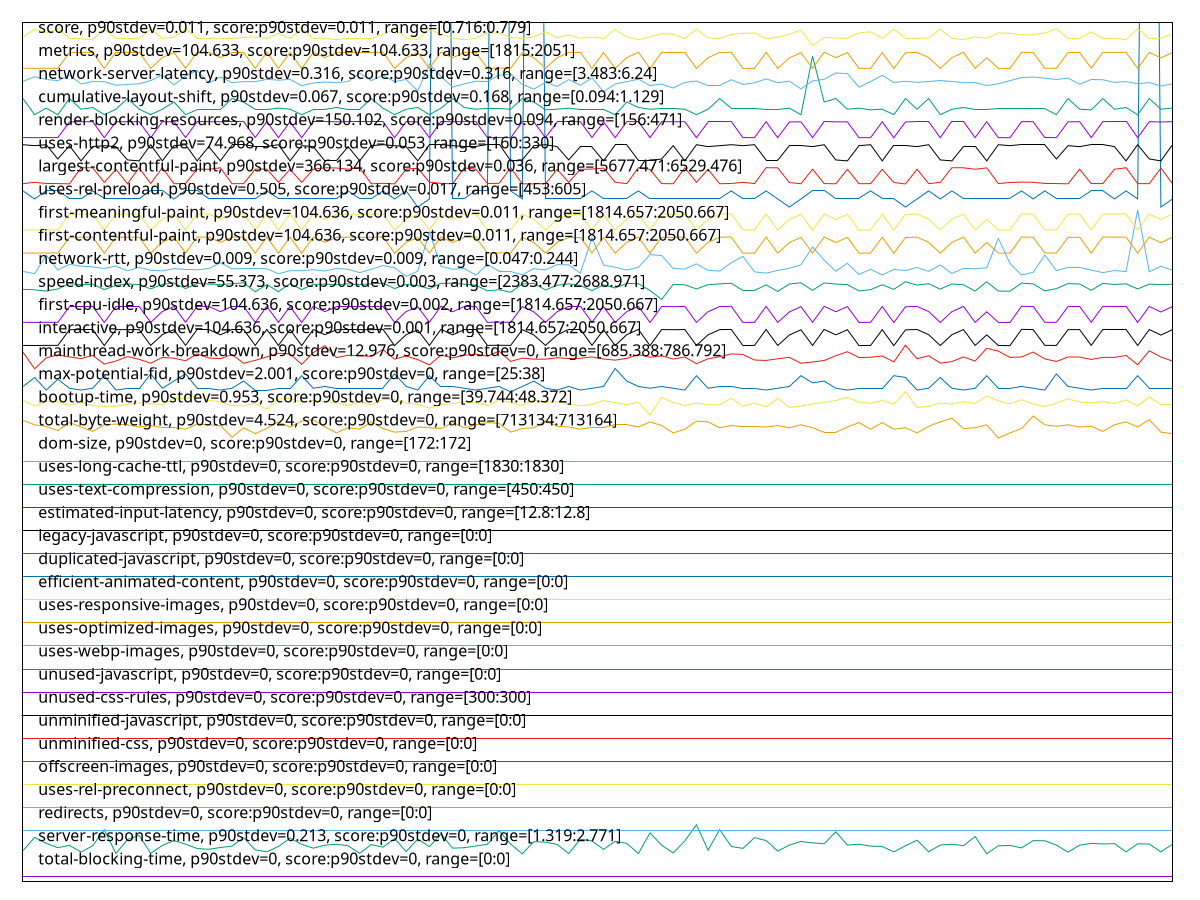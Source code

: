 reset
set terminal svg size 640, 4440 enhanced background rgb 'white'
set output "reprap/correlation/pages+cached+noexternal+noimg/correlation.svg"

$totalBlockingTimeP90Stdev0ScoreP90Stdev0Range00 <<EOF
0 0.2
1 0.2
2 0.2
3 0.2
4 0.2
5 0.2
6 0.2
7 0.2
8 0.2
9 0.2
10 0.2
11 0.2
12 0.2
13 0.2
14 0.2
15 0.2
16 0.2
17 0.2
18 0.2
19 0.2
20 0.2
21 0.2
22 0.2
23 0.2
24 0.2
25 0.2
26 0.2
27 0.2
28 0.2
29 0.2
30 0.2
31 0.2
32 0.2
33 0.2
34 0.2
35 0.2
36 0.2
37 0.2
38 0.2
39 0.2
40 0.2
41 0.2
42 0.2
43 0.2
44 0.2
45 0.2
46 0.2
47 0.2
48 0.2
49 0.2
50 0.2
51 0.2
52 0.2
53 0.2
54 0.2
55 0.2
56 0.2
57 0.2
58 0.2
59 0.2
60 0.2
61 0.2
62 0.2
63 0.2
64 0.2
65 0.2
66 0.2
67 0.2
68 0.2
69 0.2
70 0.2
71 0.2
72 0.2
73 0.2
74 0.2
75 0.2
76 0.2
77 0.2
78 0.2
79 0.2
80 0.2
81 0.2
82 0.2
83 0.2
84 0.2
85 0.2
86 0.2
87 0.2
88 0.2
89 0.2
90 0.2
91 0.2
92 0.2
93 0.2
94 0.2
95 0.2
96 0.2
97 0.2
98 0.2
99 0.2
EOF

$serverResponseTimeP90Stdev0213ScoreP90Stdev0Range13192771 <<EOF
0 1.338442521631644
1 1.9112484548825712
2 1.6551297898640298
3 1.4647713226205192
4 1.5634116192830656
5 1.2752781211372066
6 1.5495673671199013
7 2.2426452410383195
8 1.211248454882571
9 1.820395550061805
10 1.996909765142151
11 1.2181705809641532
12 1.5616810877626701
13 1.770210135970334
14 1.6179233621755253
15 1.4284301606922127
16 1.396415327564895
17 1.4725587144622994
18 1.531396786155748
19 1.9
20 1.3704573547589618
21 1.284796044499382
22 1.5166872682323858
23 1.8740420271940672
24 1.6101359703337454
25 1.4422744128553773
26 1.5720642768850435
27 1.611866501854141
28 1.5495673671199013
29 1.2173053152039555
30 1.5988875154511746
31 1.4872682323856614
32 1.8610630407911004
33 1.2943139678615574
34 1.8394313967861557
35 1.5114956736711989
36 2.059208899876391
37 1.4440049443757725
38 1.4630407911001237
39 1.5383189122373302
40 1.6110012360939432
41 2.19938195302843
42 1.619653893695921
43 1.2
44 1.7260815822002473
45 1.704449938195303
46 1.606674907292954
47 1.2095179233621753
48 1.8307787391841783
49 1.7555006180469719
50 1.3894932014833126
51 1.742521631644005
52 1.650803461063041
53 1.2103831891223733
54 2.1076637824474664
55 1.5703337453646478
56 1.234610630407911
57 1.7555006180469719
58 2.45636588380717
59 1.358343634116193
60 2.248702101359704
61 1.5140914709517925
62 1.4344870210135972
63 1.897404202719407
64 1.7736711990111247
65 1.3159456118665018
66 1.5746600741656367
67 1.7338689740420272
68 1.6741656365883808
69 1.6317676143386897
70 2.1535228677379483
71 1.5755253399258344
72 1.6144622991347342
73 1.5322620519159458
74 1.5166872682323858
75 1.280469715698393
76 1.5478368355995058
77 1.7901112484548831
78 1.2873918417799752
79 1.5798516687268234
80 1.6127317676143387
81 1.5530284301606925
82 1.9467243510506802
83 1.2
84 1.5452410383189124
85 1.5625463535228679
86 1.4543881334981459
87 1.7693448702101364
88 1.7641532756489493
89 1.5746600741656367
90 1.2718170580964154
91 1.573794808405439
92 1.6508034610630409
93 1.6231149567367122
94 1.6395550061804698
95 1.2822002472187886
96 1.6317676143386897
97 1.623114956736712
98 1.283930778739184
99 1.6144622991347342
EOF

$redirectsP90Stdev0ScoreP90Stdev0Range00 <<EOF
0 2.2
1 2.2
2 2.2
3 2.2
4 2.2
5 2.2
6 2.2
7 2.2
8 2.2
9 2.2
10 2.2
11 2.2
12 2.2
13 2.2
14 2.2
15 2.2
16 2.2
17 2.2
18 2.2
19 2.2
20 2.2
21 2.2
22 2.2
23 2.2
24 2.2
25 2.2
26 2.2
27 2.2
28 2.2
29 2.2
30 2.2
31 2.2
32 2.2
33 2.2
34 2.2
35 2.2
36 2.2
37 2.2
38 2.2
39 2.2
40 2.2
41 2.2
42 2.2
43 2.2
44 2.2
45 2.2
46 2.2
47 2.2
48 2.2
49 2.2
50 2.2
51 2.2
52 2.2
53 2.2
54 2.2
55 2.2
56 2.2
57 2.2
58 2.2
59 2.2
60 2.2
61 2.2
62 2.2
63 2.2
64 2.2
65 2.2
66 2.2
67 2.2
68 2.2
69 2.2
70 2.2
71 2.2
72 2.2
73 2.2
74 2.2
75 2.2
76 2.2
77 2.2
78 2.2
79 2.2
80 2.2
81 2.2
82 2.2
83 2.2
84 2.2
85 2.2
86 2.2
87 2.2
88 2.2
89 2.2
90 2.2
91 2.2
92 2.2
93 2.2
94 2.2
95 2.2
96 2.2
97 2.2
98 2.2
99 2.2
EOF

$usesRelPreconnectP90Stdev0ScoreP90Stdev0Range00 <<EOF
0 3.2
1 3.2
2 3.2
3 3.2
4 3.2
5 3.2
6 3.2
7 3.2
8 3.2
9 3.2
10 3.2
11 3.2
12 3.2
13 3.2
14 3.2
15 3.2
16 3.2
17 3.2
18 3.2
19 3.2
20 3.2
21 3.2
22 3.2
23 3.2
24 3.2
25 3.2
26 3.2
27 3.2
28 3.2
29 3.2
30 3.2
31 3.2
32 3.2
33 3.2
34 3.2
35 3.2
36 3.2
37 3.2
38 3.2
39 3.2
40 3.2
41 3.2
42 3.2
43 3.2
44 3.2
45 3.2
46 3.2
47 3.2
48 3.2
49 3.2
50 3.2
51 3.2
52 3.2
53 3.2
54 3.2
55 3.2
56 3.2
57 3.2
58 3.2
59 3.2
60 3.2
61 3.2
62 3.2
63 3.2
64 3.2
65 3.2
66 3.2
67 3.2
68 3.2
69 3.2
70 3.2
71 3.2
72 3.2
73 3.2
74 3.2
75 3.2
76 3.2
77 3.2
78 3.2
79 3.2
80 3.2
81 3.2
82 3.2
83 3.2
84 3.2
85 3.2
86 3.2
87 3.2
88 3.2
89 3.2
90 3.2
91 3.2
92 3.2
93 3.2
94 3.2
95 3.2
96 3.2
97 3.2
98 3.2
99 3.2
EOF

$offscreenImagesP90Stdev0ScoreP90Stdev0Range00 <<EOF
0 4.2
1 4.2
2 4.2
3 4.2
4 4.2
5 4.2
6 4.2
7 4.2
8 4.2
9 4.2
10 4.2
11 4.2
12 4.2
13 4.2
14 4.2
15 4.2
16 4.2
17 4.2
18 4.2
19 4.2
20 4.2
21 4.2
22 4.2
23 4.2
24 4.2
25 4.2
26 4.2
27 4.2
28 4.2
29 4.2
30 4.2
31 4.2
32 4.2
33 4.2
34 4.2
35 4.2
36 4.2
37 4.2
38 4.2
39 4.2
40 4.2
41 4.2
42 4.2
43 4.2
44 4.2
45 4.2
46 4.2
47 4.2
48 4.2
49 4.2
50 4.2
51 4.2
52 4.2
53 4.2
54 4.2
55 4.2
56 4.2
57 4.2
58 4.2
59 4.2
60 4.2
61 4.2
62 4.2
63 4.2
64 4.2
65 4.2
66 4.2
67 4.2
68 4.2
69 4.2
70 4.2
71 4.2
72 4.2
73 4.2
74 4.2
75 4.2
76 4.2
77 4.2
78 4.2
79 4.2
80 4.2
81 4.2
82 4.2
83 4.2
84 4.2
85 4.2
86 4.2
87 4.2
88 4.2
89 4.2
90 4.2
91 4.2
92 4.2
93 4.2
94 4.2
95 4.2
96 4.2
97 4.2
98 4.2
99 4.2
EOF

$unminifiedCssP90Stdev0ScoreP90Stdev0Range00 <<EOF
0 5.2
1 5.2
2 5.2
3 5.2
4 5.2
5 5.2
6 5.2
7 5.2
8 5.2
9 5.2
10 5.2
11 5.2
12 5.2
13 5.2
14 5.2
15 5.2
16 5.2
17 5.2
18 5.2
19 5.2
20 5.2
21 5.2
22 5.2
23 5.2
24 5.2
25 5.2
26 5.2
27 5.2
28 5.2
29 5.2
30 5.2
31 5.2
32 5.2
33 5.2
34 5.2
35 5.2
36 5.2
37 5.2
38 5.2
39 5.2
40 5.2
41 5.2
42 5.2
43 5.2
44 5.2
45 5.2
46 5.2
47 5.2
48 5.2
49 5.2
50 5.2
51 5.2
52 5.2
53 5.2
54 5.2
55 5.2
56 5.2
57 5.2
58 5.2
59 5.2
60 5.2
61 5.2
62 5.2
63 5.2
64 5.2
65 5.2
66 5.2
67 5.2
68 5.2
69 5.2
70 5.2
71 5.2
72 5.2
73 5.2
74 5.2
75 5.2
76 5.2
77 5.2
78 5.2
79 5.2
80 5.2
81 5.2
82 5.2
83 5.2
84 5.2
85 5.2
86 5.2
87 5.2
88 5.2
89 5.2
90 5.2
91 5.2
92 5.2
93 5.2
94 5.2
95 5.2
96 5.2
97 5.2
98 5.2
99 5.2
EOF

$unminifiedJavascriptP90Stdev0ScoreP90Stdev0Range00 <<EOF
0 6.2
1 6.2
2 6.2
3 6.2
4 6.2
5 6.2
6 6.2
7 6.2
8 6.2
9 6.2
10 6.2
11 6.2
12 6.2
13 6.2
14 6.2
15 6.2
16 6.2
17 6.2
18 6.2
19 6.2
20 6.2
21 6.2
22 6.2
23 6.2
24 6.2
25 6.2
26 6.2
27 6.2
28 6.2
29 6.2
30 6.2
31 6.2
32 6.2
33 6.2
34 6.2
35 6.2
36 6.2
37 6.2
38 6.2
39 6.2
40 6.2
41 6.2
42 6.2
43 6.2
44 6.2
45 6.2
46 6.2
47 6.2
48 6.2
49 6.2
50 6.2
51 6.2
52 6.2
53 6.2
54 6.2
55 6.2
56 6.2
57 6.2
58 6.2
59 6.2
60 6.2
61 6.2
62 6.2
63 6.2
64 6.2
65 6.2
66 6.2
67 6.2
68 6.2
69 6.2
70 6.2
71 6.2
72 6.2
73 6.2
74 6.2
75 6.2
76 6.2
77 6.2
78 6.2
79 6.2
80 6.2
81 6.2
82 6.2
83 6.2
84 6.2
85 6.2
86 6.2
87 6.2
88 6.2
89 6.2
90 6.2
91 6.2
92 6.2
93 6.2
94 6.2
95 6.2
96 6.2
97 6.2
98 6.2
99 6.2
EOF

$unusedCssRulesP90Stdev0ScoreP90Stdev0Range300300 <<EOF
0 7.2
1 7.2
2 7.2
3 7.2
4 7.2
5 7.2
6 7.2
7 7.2
8 7.2
9 7.2
10 7.2
11 7.2
12 7.2
13 7.2
14 7.2
15 7.2
16 7.2
17 7.2
18 7.2
19 7.2
20 7.2
21 7.2
22 7.2
23 7.2
24 7.2
25 7.2
26 7.2
27 7.2
28 7.2
29 7.2
30 7.2
31 7.2
32 7.2
33 7.2
34 7.2
35 7.2
36 7.2
37 7.2
38 7.2
39 7.2
40 7.2
41 7.2
42 7.2
43 7.2
44 7.2
45 7.2
46 7.2
47 7.2
48 7.2
49 7.2
50 7.2
51 7.2
52 7.2
53 7.2
54 7.2
55 7.2
56 7.2
57 7.2
58 7.2
59 7.2
60 7.2
61 7.2
62 7.2
63 7.2
64 7.2
65 7.2
66 7.2
67 7.2
68 7.2
69 7.2
70 7.2
71 7.2
72 7.2
73 7.2
74 7.2
75 7.2
76 7.2
77 7.2
78 7.2
79 7.2
80 7.2
81 7.2
82 7.2
83 7.2
84 7.2
85 7.2
86 7.2
87 7.2
88 7.2
89 7.2
90 7.2
91 7.2
92 7.2
93 7.2
94 7.2
95 7.2
96 7.2
97 7.2
98 7.2
99 7.2
EOF

$unusedJavascriptP90Stdev0ScoreP90Stdev0Range00 <<EOF
0 8.2
1 8.2
2 8.2
3 8.2
4 8.2
5 8.2
6 8.2
7 8.2
8 8.2
9 8.2
10 8.2
11 8.2
12 8.2
13 8.2
14 8.2
15 8.2
16 8.2
17 8.2
18 8.2
19 8.2
20 8.2
21 8.2
22 8.2
23 8.2
24 8.2
25 8.2
26 8.2
27 8.2
28 8.2
29 8.2
30 8.2
31 8.2
32 8.2
33 8.2
34 8.2
35 8.2
36 8.2
37 8.2
38 8.2
39 8.2
40 8.2
41 8.2
42 8.2
43 8.2
44 8.2
45 8.2
46 8.2
47 8.2
48 8.2
49 8.2
50 8.2
51 8.2
52 8.2
53 8.2
54 8.2
55 8.2
56 8.2
57 8.2
58 8.2
59 8.2
60 8.2
61 8.2
62 8.2
63 8.2
64 8.2
65 8.2
66 8.2
67 8.2
68 8.2
69 8.2
70 8.2
71 8.2
72 8.2
73 8.2
74 8.2
75 8.2
76 8.2
77 8.2
78 8.2
79 8.2
80 8.2
81 8.2
82 8.2
83 8.2
84 8.2
85 8.2
86 8.2
87 8.2
88 8.2
89 8.2
90 8.2
91 8.2
92 8.2
93 8.2
94 8.2
95 8.2
96 8.2
97 8.2
98 8.2
99 8.2
EOF

$usesWebpImagesP90Stdev0ScoreP90Stdev0Range00 <<EOF
0 9.2
1 9.2
2 9.2
3 9.2
4 9.2
5 9.2
6 9.2
7 9.2
8 9.2
9 9.2
10 9.2
11 9.2
12 9.2
13 9.2
14 9.2
15 9.2
16 9.2
17 9.2
18 9.2
19 9.2
20 9.2
21 9.2
22 9.2
23 9.2
24 9.2
25 9.2
26 9.2
27 9.2
28 9.2
29 9.2
30 9.2
31 9.2
32 9.2
33 9.2
34 9.2
35 9.2
36 9.2
37 9.2
38 9.2
39 9.2
40 9.2
41 9.2
42 9.2
43 9.2
44 9.2
45 9.2
46 9.2
47 9.2
48 9.2
49 9.2
50 9.2
51 9.2
52 9.2
53 9.2
54 9.2
55 9.2
56 9.2
57 9.2
58 9.2
59 9.2
60 9.2
61 9.2
62 9.2
63 9.2
64 9.2
65 9.2
66 9.2
67 9.2
68 9.2
69 9.2
70 9.2
71 9.2
72 9.2
73 9.2
74 9.2
75 9.2
76 9.2
77 9.2
78 9.2
79 9.2
80 9.2
81 9.2
82 9.2
83 9.2
84 9.2
85 9.2
86 9.2
87 9.2
88 9.2
89 9.2
90 9.2
91 9.2
92 9.2
93 9.2
94 9.2
95 9.2
96 9.2
97 9.2
98 9.2
99 9.2
EOF

$usesOptimizedImagesP90Stdev0ScoreP90Stdev0Range00 <<EOF
0 10.2
1 10.2
2 10.2
3 10.2
4 10.2
5 10.2
6 10.2
7 10.2
8 10.2
9 10.2
10 10.2
11 10.2
12 10.2
13 10.2
14 10.2
15 10.2
16 10.2
17 10.2
18 10.2
19 10.2
20 10.2
21 10.2
22 10.2
23 10.2
24 10.2
25 10.2
26 10.2
27 10.2
28 10.2
29 10.2
30 10.2
31 10.2
32 10.2
33 10.2
34 10.2
35 10.2
36 10.2
37 10.2
38 10.2
39 10.2
40 10.2
41 10.2
42 10.2
43 10.2
44 10.2
45 10.2
46 10.2
47 10.2
48 10.2
49 10.2
50 10.2
51 10.2
52 10.2
53 10.2
54 10.2
55 10.2
56 10.2
57 10.2
58 10.2
59 10.2
60 10.2
61 10.2
62 10.2
63 10.2
64 10.2
65 10.2
66 10.2
67 10.2
68 10.2
69 10.2
70 10.2
71 10.2
72 10.2
73 10.2
74 10.2
75 10.2
76 10.2
77 10.2
78 10.2
79 10.2
80 10.2
81 10.2
82 10.2
83 10.2
84 10.2
85 10.2
86 10.2
87 10.2
88 10.2
89 10.2
90 10.2
91 10.2
92 10.2
93 10.2
94 10.2
95 10.2
96 10.2
97 10.2
98 10.2
99 10.2
EOF

$usesResponsiveImagesP90Stdev0ScoreP90Stdev0Range00 <<EOF
0 11.2
1 11.2
2 11.2
3 11.2
4 11.2
5 11.2
6 11.2
7 11.2
8 11.2
9 11.2
10 11.2
11 11.2
12 11.2
13 11.2
14 11.2
15 11.2
16 11.2
17 11.2
18 11.2
19 11.2
20 11.2
21 11.2
22 11.2
23 11.2
24 11.2
25 11.2
26 11.2
27 11.2
28 11.2
29 11.2
30 11.2
31 11.2
32 11.2
33 11.2
34 11.2
35 11.2
36 11.2
37 11.2
38 11.2
39 11.2
40 11.2
41 11.2
42 11.2
43 11.2
44 11.2
45 11.2
46 11.2
47 11.2
48 11.2
49 11.2
50 11.2
51 11.2
52 11.2
53 11.2
54 11.2
55 11.2
56 11.2
57 11.2
58 11.2
59 11.2
60 11.2
61 11.2
62 11.2
63 11.2
64 11.2
65 11.2
66 11.2
67 11.2
68 11.2
69 11.2
70 11.2
71 11.2
72 11.2
73 11.2
74 11.2
75 11.2
76 11.2
77 11.2
78 11.2
79 11.2
80 11.2
81 11.2
82 11.2
83 11.2
84 11.2
85 11.2
86 11.2
87 11.2
88 11.2
89 11.2
90 11.2
91 11.2
92 11.2
93 11.2
94 11.2
95 11.2
96 11.2
97 11.2
98 11.2
99 11.2
EOF

$efficientAnimatedContentP90Stdev0ScoreP90Stdev0Range00 <<EOF
0 12.2
1 12.2
2 12.2
3 12.2
4 12.2
5 12.2
6 12.2
7 12.2
8 12.2
9 12.2
10 12.2
11 12.2
12 12.2
13 12.2
14 12.2
15 12.2
16 12.2
17 12.2
18 12.2
19 12.2
20 12.2
21 12.2
22 12.2
23 12.2
24 12.2
25 12.2
26 12.2
27 12.2
28 12.2
29 12.2
30 12.2
31 12.2
32 12.2
33 12.2
34 12.2
35 12.2
36 12.2
37 12.2
38 12.2
39 12.2
40 12.2
41 12.2
42 12.2
43 12.2
44 12.2
45 12.2
46 12.2
47 12.2
48 12.2
49 12.2
50 12.2
51 12.2
52 12.2
53 12.2
54 12.2
55 12.2
56 12.2
57 12.2
58 12.2
59 12.2
60 12.2
61 12.2
62 12.2
63 12.2
64 12.2
65 12.2
66 12.2
67 12.2
68 12.2
69 12.2
70 12.2
71 12.2
72 12.2
73 12.2
74 12.2
75 12.2
76 12.2
77 12.2
78 12.2
79 12.2
80 12.2
81 12.2
82 12.2
83 12.2
84 12.2
85 12.2
86 12.2
87 12.2
88 12.2
89 12.2
90 12.2
91 12.2
92 12.2
93 12.2
94 12.2
95 12.2
96 12.2
97 12.2
98 12.2
99 12.2
EOF

$duplicatedJavascriptP90Stdev0ScoreP90Stdev0Range00 <<EOF
0 13.2
1 13.2
2 13.2
3 13.2
4 13.2
5 13.2
6 13.2
7 13.2
8 13.2
9 13.2
10 13.2
11 13.2
12 13.2
13 13.2
14 13.2
15 13.2
16 13.2
17 13.2
18 13.2
19 13.2
20 13.2
21 13.2
22 13.2
23 13.2
24 13.2
25 13.2
26 13.2
27 13.2
28 13.2
29 13.2
30 13.2
31 13.2
32 13.2
33 13.2
34 13.2
35 13.2
36 13.2
37 13.2
38 13.2
39 13.2
40 13.2
41 13.2
42 13.2
43 13.2
44 13.2
45 13.2
46 13.2
47 13.2
48 13.2
49 13.2
50 13.2
51 13.2
52 13.2
53 13.2
54 13.2
55 13.2
56 13.2
57 13.2
58 13.2
59 13.2
60 13.2
61 13.2
62 13.2
63 13.2
64 13.2
65 13.2
66 13.2
67 13.2
68 13.2
69 13.2
70 13.2
71 13.2
72 13.2
73 13.2
74 13.2
75 13.2
76 13.2
77 13.2
78 13.2
79 13.2
80 13.2
81 13.2
82 13.2
83 13.2
84 13.2
85 13.2
86 13.2
87 13.2
88 13.2
89 13.2
90 13.2
91 13.2
92 13.2
93 13.2
94 13.2
95 13.2
96 13.2
97 13.2
98 13.2
99 13.2
EOF

$legacyJavascriptP90Stdev0ScoreP90Stdev0Range00 <<EOF
0 14.2
1 14.2
2 14.2
3 14.2
4 14.2
5 14.2
6 14.2
7 14.2
8 14.2
9 14.2
10 14.2
11 14.2
12 14.2
13 14.2
14 14.2
15 14.2
16 14.2
17 14.2
18 14.2
19 14.2
20 14.2
21 14.2
22 14.2
23 14.2
24 14.2
25 14.2
26 14.2
27 14.2
28 14.2
29 14.2
30 14.2
31 14.2
32 14.2
33 14.2
34 14.2
35 14.2
36 14.2
37 14.2
38 14.2
39 14.2
40 14.2
41 14.2
42 14.2
43 14.2
44 14.2
45 14.2
46 14.2
47 14.2
48 14.2
49 14.2
50 14.2
51 14.2
52 14.2
53 14.2
54 14.2
55 14.2
56 14.2
57 14.2
58 14.2
59 14.2
60 14.2
61 14.2
62 14.2
63 14.2
64 14.2
65 14.2
66 14.2
67 14.2
68 14.2
69 14.2
70 14.2
71 14.2
72 14.2
73 14.2
74 14.2
75 14.2
76 14.2
77 14.2
78 14.2
79 14.2
80 14.2
81 14.2
82 14.2
83 14.2
84 14.2
85 14.2
86 14.2
87 14.2
88 14.2
89 14.2
90 14.2
91 14.2
92 14.2
93 14.2
94 14.2
95 14.2
96 14.2
97 14.2
98 14.2
99 14.2
EOF

$estimatedInputLatencyP90Stdev0ScoreP90Stdev0Range128128 <<EOF
0 15.2
1 15.2
2 15.2
3 15.2
4 15.2
5 15.2
6 15.2
7 15.2
8 15.2
9 15.2
10 15.2
11 15.2
12 15.2
13 15.2
14 15.2
15 15.2
16 15.2
17 15.2
18 15.2
19 15.2
20 15.2
21 15.2
22 15.2
23 15.2
24 15.2
25 15.2
26 15.2
27 15.2
28 15.2
29 15.2
30 15.2
31 15.2
32 15.2
33 15.2
34 15.2
35 15.2
36 15.2
37 15.2
38 15.2
39 15.2
40 15.2
41 15.2
42 15.2
43 15.2
44 15.2
45 15.2
46 15.2
47 15.2
48 15.2
49 15.2
50 15.2
51 15.2
52 15.2
53 15.2
54 15.2
55 15.2
56 15.2
57 15.2
58 15.2
59 15.2
60 15.2
61 15.2
62 15.2
63 15.2
64 15.2
65 15.2
66 15.2
67 15.2
68 15.2
69 15.2
70 15.2
71 15.2
72 15.2
73 15.2
74 15.2
75 15.2
76 15.2
77 15.2
78 15.2
79 15.2
80 15.2
81 15.2
82 15.2
83 15.2
84 15.2
85 15.2
86 15.2
87 15.2
88 15.2
89 15.2
90 15.2
91 15.2
92 15.2
93 15.2
94 15.2
95 15.2
96 15.2
97 15.2
98 15.2
99 15.2
EOF

$usesTextCompressionP90Stdev0ScoreP90Stdev0Range450450 <<EOF
0 16.2
1 16.2
2 16.2
3 16.2
4 16.2
5 16.2
6 16.2
7 16.2
8 16.2
9 16.2
10 16.2
11 16.2
12 16.2
13 16.2
14 16.2
15 16.2
16 16.2
17 16.2
18 16.2
19 16.2
20 16.2
21 16.2
22 16.2
23 16.2
24 16.2
25 16.2
26 16.2
27 16.2
28 16.2
29 16.2
30 16.2
31 16.2
32 16.2
33 16.2
34 16.2
35 16.2
36 16.2
37 16.2
38 16.2
39 16.2
40 16.2
41 16.2
42 16.2
43 16.2
44 16.2
45 16.2
46 16.2
47 16.2
48 16.2
49 16.2
50 16.2
51 16.2
52 16.2
53 16.2
54 16.2
55 16.2
56 16.2
57 16.2
58 16.2
59 16.2
60 16.2
61 16.2
62 16.2
63 16.2
64 16.2
65 16.2
66 16.2
67 16.2
68 16.2
69 16.2
70 16.2
71 16.2
72 16.2
73 16.2
74 16.2
75 16.2
76 16.2
77 16.2
78 16.2
79 16.2
80 16.2
81 16.2
82 16.2
83 16.2
84 16.2
85 16.2
86 16.2
87 16.2
88 16.2
89 16.2
90 16.2
91 16.2
92 16.2
93 16.2
94 16.2
95 16.2
96 16.2
97 16.2
98 16.2
99 16.2
EOF

$usesLongCacheTtlP90Stdev0ScoreP90Stdev0Range18301830 <<EOF
0 17.2
1 17.2
2 17.2
3 17.2
4 17.2
5 17.2
6 17.2
7 17.2
8 17.2
9 17.2
10 17.2
11 17.2
12 17.2
13 17.2
14 17.2
15 17.2
16 17.2
17 17.2
18 17.2
19 17.2
20 17.2
21 17.2
22 17.2
23 17.2
24 17.2
25 17.2
26 17.2
27 17.2
28 17.2
29 17.2
30 17.2
31 17.2
32 17.2
33 17.2
34 17.2
35 17.2
36 17.2
37 17.2
38 17.2
39 17.2
40 17.2
41 17.2
42 17.2
43 17.2
44 17.2
45 17.2
46 17.2
47 17.2
48 17.2
49 17.2
50 17.2
51 17.2
52 17.2
53 17.2
54 17.2
55 17.2
56 17.2
57 17.2
58 17.2
59 17.2
60 17.2
61 17.2
62 17.2
63 17.2
64 17.2
65 17.2
66 17.2
67 17.2
68 17.2
69 17.2
70 17.2
71 17.2
72 17.2
73 17.2
74 17.2
75 17.2
76 17.2
77 17.2
78 17.2
79 17.2
80 17.2
81 17.2
82 17.2
83 17.2
84 17.2
85 17.2
86 17.2
87 17.2
88 17.2
89 17.2
90 17.2
91 17.2
92 17.2
93 17.2
94 17.2
95 17.2
96 17.2
97 17.2
98 17.2
99 17.2
EOF

$domSizeP90Stdev0ScoreP90Stdev0Range172172 <<EOF
0 18.2
1 18.2
2 18.2
3 18.2
4 18.2
5 18.2
6 18.2
7 18.2
8 18.2
9 18.2
10 18.2
11 18.2
12 18.2
13 18.2
14 18.2
15 18.2
16 18.2
17 18.2
18 18.2
19 18.2
20 18.2
21 18.2
22 18.2
23 18.2
24 18.2
25 18.2
26 18.2
27 18.2
28 18.2
29 18.2
30 18.2
31 18.2
32 18.2
33 18.2
34 18.2
35 18.2
36 18.2
37 18.2
38 18.2
39 18.2
40 18.2
41 18.2
42 18.2
43 18.2
44 18.2
45 18.2
46 18.2
47 18.2
48 18.2
49 18.2
50 18.2
51 18.2
52 18.2
53 18.2
54 18.2
55 18.2
56 18.2
57 18.2
58 18.2
59 18.2
60 18.2
61 18.2
62 18.2
63 18.2
64 18.2
65 18.2
66 18.2
67 18.2
68 18.2
69 18.2
70 18.2
71 18.2
72 18.2
73 18.2
74 18.2
75 18.2
76 18.2
77 18.2
78 18.2
79 18.2
80 18.2
81 18.2
82 18.2
83 18.2
84 18.2
85 18.2
86 18.2
87 18.2
88 18.2
89 18.2
90 18.2
91 18.2
92 18.2
93 18.2
94 18.2
95 18.2
96 18.2
97 18.2
98 18.2
99 18.2
EOF

$totalByteWeightP90Stdev4524ScoreP90Stdev0Range713134713164 <<EOF
0 19.96363636363636
1 19.772727272727273
2 19.709090909090907
3 19.518181818181816
4 19.868181818181817
5 19.677272727272726
6 19.486363636363635
7 19.772727272727273
8 19.804545454545455
9 19.772727272727273
10 19.677272727272726
11 19.74090909090909
12 19.677272727272726
13 19.677272727272726
14 19.581818181818182
15 19.804545454545455
16 19.772727272727273
17 19.74090909090909
18 19.23181818181818
19 19.645454545454545
20 19.39090909090909
21 19.613636363636363
22 19.9
23 19.677272727272726
24 19.93181818181818
25 19.995454545454546
26 19.677272727272726
27 19.422727272727272
28 19.645454545454545
29 19.581818181818182
30 19.9
31 19.613636363636363
32 19.454545454545453
33 19.486363636363635
34 19.677272727272726
35 19.645454545454545
36 19.613636363636363
37 19.868181818181817
38 19.645454545454545
39 19.772727272727273
40 19.868181818181817
41 19.836363636363636
42 19.454545454545453
43 19.613636363636363
44 19.645454545454545
45 19.93181818181818
46 19.709090909090907
47 19.677272727272726
48 19.581818181818182
49 19.677272727272726
50 19.677272727272726
51 19.772727272727273
52 19.772727272727273
53 19.677272727272726
54 19.9
55 19.74090909090909
56 19.422727272727272
57 19.581818181818182
58 19.93181818181818
59 19.9
60 19.645454545454545
61 19.74090909090909
62 19.709090909090907
63 19.709090909090907
64 19.677272727272726
65 19.74090909090909
66 19.645454545454545
67 19.772727272727273
68 19.645454545454545
69 19.454545454545453
70 19.454545454545453
71 19.677272727272726
72 19.868181818181817
73 19.581818181818182
74 19.868181818181817
75 19.581818181818182
76 19.645454545454545
77 19.422727272727272
78 19.709090909090907
79 19.9
80 20.05909090909091
81 19.613636363636363
82 19.645454545454545
83 19.772727272727273
84 19.2
85 19.422727272727272
86 19.613636363636363
87 20.154545454545453
88 19.772727272727273
89 19.709090909090907
90 19.772727272727273
91 19.677272727272726
92 19.709090909090907
93 19.486363636363635
94 19.772727272727273
95 19.9
96 19.677272727272726
97 19.995454545454546
98 19.454545454545453
99 19.39090909090909
EOF

$bootupTimeP90Stdev0953ScoreP90Stdev0Range3974448372 <<EOF
0 20.84018691588785
1 20.592056074766358
2 20.774766355140187
3 20.76308411214953
4 20.622429906542056
5 20.75233644859813
6 20.600934579439254
7 20.5696261682243
8 20.57663551401869
9 20.664018691588783
10 20.718691588785045
11 20.679439252336447
12 20.658411214953272
13 20.9
14 20.910280373831775
15 21.044392523364486
16 20.833177570093458
17 20.767289719626167
18 20.59626168224299
19 20.592056074766354
20 20.699532710280373
21 20.451869158878505
22 20.885514018691588
23 20.917757009345795
24 20.764018691588785
25 20.824766355140184
26 20.780841121495325
27 20.71728971962617
28 20.609345794392524
29 20.76214953271028
30 20.65327102803738
31 20.8607476635514
32 20.8607476635514
33 20.70700934579439
34 20.659345794392525
35 20.49392523364486
36 20.657943925233646
37 20.69345794392523
38 20.764953271028038
39 20.742056074766356
40 20.60373831775701
41 20.84065420560748
42 20.73691588785047
43 20.60841121495327
44 20.86214953271028
45 20.739252336448597
46 20.78130841121495
47 20.67663551401869
48 20.594859813084113
49 20.652803738317758
50 20.819158878504673
51 20.73738317757009
52 20.638317757009347
53 20.750934579439253
54 20.2
55 20.963551401869157
56 20.738317757009344
57 20.611682242990653
58 20.716822429906543
59 20.645794392523364
60 20.632242990654206
61 20.925233644859812
62 20.57102803738318
63 20.717757009345796
64 20.55514018691589
65 20.919158878504675
66 20.527102803738316
67 20.587383177570093
68 20.67196261682243
69 20.74579439252336
70 20.824766355140184
71 20.959345794392522
72 20.754205607476635
73 20.705607476635514
74 20.827570093457943
75 20.6607476635514
76 21.207943925233646
77 20.524766355140187
78 20.57196261682243
79 20.71308411214953
80 20.672897196261683
81 20.770093457943926
82 20.700934579439252
83 21.01682242990654
84 20.811214953271026
85 20.67897196261682
86 20.860280373831774
87 20.673364485981306
88 20.558878504672897
89 20.714953271028037
90 20.895794392523364
91 20.761682242990652
92 20.718691588785045
93 20.779906542056075
94 20.691121495327103
95 20.857943925233645
96 20.599999999999998
97 20.97570093457944
98 20.657943925233642
99 20.651401869158878
EOF

$maxPotentialFidP90Stdev2001ScoreP90Stdev0Range2538 <<EOF
0 21.433333333333334
1 21.822222222222223
2 21.27777777777778
3 21.744444444444444
4 21.355555555555554
5 21.27777777777778
6 21.355555555555554
7 21.9
8 21.27777777777778
9 21.355555555555554
10 21.355555555555554
11 21.977777777777778
12 21.355555555555554
13 21.666666666666664
14 21.977777777777778
15 21.355555555555554
16 21.355555555555554
17 21.27777777777778
18 21.355555555555554
19 21.666666666666664
20 21.27777777777778
21 21.27777777777778
22 21.355555555555554
23 21.355555555555554
24 21.9
25 21.355555555555554
26 21.433333333333334
27 21.355555555555554
28 21.355555555555554
29 21.355555555555554
30 21.355555555555554
31 21.355555555555554
32 21.977777777777778
33 21.433333333333334
34 21.27777777777778
35 21.9
36 21.433333333333334
37 21.433333333333334
38 21.355555555555554
39 21.27777777777778
40 21.355555555555554
41 21.433333333333334
42 21.2
43 21.433333333333334
44 21.666666666666664
45 21.355555555555554
46 21.27777777777778
47 21.433333333333334
48 21.27777777777778
49 21.355555555555554
50 21.433333333333334
51 22.21111111111111
52 21.666666666666664
53 21.433333333333334
54 21.355555555555554
55 21.433333333333334
56 21.355555555555554
57 21.27777777777778
58 21.9
59 21.355555555555554
60 21.433333333333334
61 21.433333333333334
62 21.355555555555554
63 21.355555555555554
64 21.27777777777778
65 21.355555555555554
66 21.433333333333334
67 21.9
68 21.58888888888889
69 21.666666666666664
70 21.355555555555554
71 21.27777777777778
72 21.355555555555554
73 21.355555555555554
74 21.355555555555554
75 21.9
76 21.822222222222223
77 21.27777777777778
78 21.355555555555554
79 21.822222222222223
80 21.355555555555554
81 21.27777777777778
82 21.355555555555554
83 21.9
84 21.355555555555554
85 21.355555555555554
86 21.433333333333334
87 21.355555555555554
88 21.27777777777778
89 21.977777777777778
90 21.433333333333334
91 21.355555555555554
92 21.27777777777778
93 21.355555555555554
94 21.355555555555554
95 21.355555555555554
96 21.9
97 21.355555555555554
98 21.355555555555554
99 21.355555555555554
EOF

$mainthreadWorkBreakdownP90Stdev12976ScoreP90Stdev0Range685388786792 <<EOF
0 22.915344886950532
1 22.2
2 22.669987375186494
3 22.804596579823247
4 22.712848617009058
5 22.640382187535863
6 22.77981177550786
7 22.40169287271892
8 22.53320899804889
9 22.7267072190979
10 22.609933432801558
11 22.43832778606679
12 22.69091587283369
13 22.657494548375986
14 22.546264202915186
15 22.845127969700442
16 22.667376334213245
17 22.63387467003328
18 22.818133823023068
19 22.437484218983126
20 22.563215884310793
21 22.714776770343164
22 22.86846665901526
23 22.840347756226326
24 22.387553081602196
25 22.9
26 23.1999483530357
27 22.685292092275912
28 22.78350740273154
29 22.766877080224948
30 22.734982210490067
31 23.032440032135888
32 22.615276024331457
33 22.752857798691608
34 22.594186847239754
35 22.3655801675657
36 22.793429358429936
37 22.66777803282451
38 22.78398944106507
39 22.832594973028804
40 22.74554688396649
41 22.961861586135665
42 22.51685986457018
43 22.658940663376562
44 22.615637553081598
45 22.61294617238609
46 22.678664065189942
47 22.641265924480656
48 22.654803167680473
49 22.711523011591865
50 22.619855388499936
51 22.573258349592557
52 22.65090669115115
53 22.811746815103866
54 22.697744749225297
55 22.760048203833353
56 22.6205382761391
57 22.710197406174686
58 22.418001836336497
59 22.632629404338335
60 22.71947664409503
61 22.843842534144372
62 22.818374842189833
63 22.5779180534833
64 22.559439917364855
65 22.631143119476643
66 22.694651669918507
67 22.439010673705955
68 22.49428440261677
69 22.55807414208653
70 22.763944680362673
71 22.937719499598302
72 22.682440032135883
73 22.698266957419936
74 22.753982554803162
75 22.49352117525536
76 23.21834614943189
77 22.634758406978072
78 22.763462642029147
79 22.444112246069086
80 22.509589119706185
81 22.710920463674974
82 22.532405600826348
83 23.08691036382417
84 22.962102605302427
85 22.69437048089062
86 22.707506025479166
87 22.92361987834271
88 22.629094456559166
89 22.513766785263392
90 22.709032480201994
91 22.706100080339713
92 22.603546424882357
93 22.692723516584415
94 22.69135774130609
95 22.77362561689429
96 22.376104671180986
97 22.97833122919775
98 22.710840123952714
99 22.528910822908298
EOF

$interactiveP90Stdev104636ScoreP90Stdev0001Range18146572050667 <<EOF
0 23.210515501390102
1 23.206871649601442
2 23.212828581255945
3 23.211359625341142
4 23.888768345051435
5 23.8961086186257
6 23.899571779824836
7 23.20347773059829
8 23.894139947339884
9 23.893982687949006
10 23.894974758891465
11 23.211431120536993
12 23.677617647898177
13 23.894470237120725
14 23.212311292485946
15 23.90207636467957
16 23.89752740774341
17 23.671569394648976
18 23.898159299106762
19 23.89909744825235
20 23.209997611820135
21 23.90283397343563
22 23.2084379351106
23 23.896869081181595
24 23.202790115038173
25 23.897535067942968
26 23.673618422930133
27 23.88736412533288
28 23.89954189002657
29 23.892763514619716
30 23.88988072618692
31 23.908973548279533
32 23.201454236315655
33 23.677683435494362
34 23.87936116939705
35 23.21214517129558
36 23.90736235297298
37 23.665879818978972
38 23.896167497022287
39 23.9
40 23.210355688599368
41 23.21784466016501
42 23.212308889286085
43 23.891147362713454
44 23.663254022731266
45 23.209191939066866
46 23.666838094923392
47 23.894176295737775
48 23.89418260413741
49 23.21454566755635
50 23.884479234100205
51 23.207515707164088
52 23.674032974906087
53 23.903213228413634
54 23.200163117190538
55 23.895928979436118
56 23.889679007598616
57 23.89806932931198
58 23.207489572365606
59 23.66873482041338
60 23.893891065954318
61 23.902089281878823
62 23.205126926502636
63 23.208748548692586
64 23.90090810914733
65 23.206168713642214
66 23.65970359533719
67 23.888378726274034
68 23.211124712554767
69 23.90309532142047
70 23.66903341799606
71 23.8898706627875
72 23.203292684209025
73 23.210224113407
74 23.892291586247087
75 23.2
76 23.8827172380024
77 23.898704975675113
78 23.674355604487374
79 23.204619851332048
80 23.674158542098805
81 23.897662888135553
82 23.208916772682826
83 23.66644817574601
84 23.207500086364995
85 23.200611313964544
86 23.905292146493053
87 23.89536347646892
88 23.214010354787398
89 23.208783395090563
90 23.89023745116623
91 23.895753395646302
92 23.212656151665943
93 23.902211995271703
94 23.898625970479692
95 23.899689386418014
96 23.20725015357949
97 23.89787121552347
98 23.65767469385487
99 23.896219015619298
EOF

$firstCpuIdleP90Stdev104636ScoreP90Stdev0002Range18146572050667 <<EOF
0 24.210515501390102
1 24.206871649601442
2 24.212828581255945
3 24.211359625341142
4 24.888768345051435
5 24.8961086186257
6 24.899571779824836
7 24.20347773059829
8 24.894139947339884
9 24.893982687949006
10 24.894974758891465
11 24.211431120536993
12 24.677617647898177
13 24.894470237120725
14 24.212311292485946
15 24.90207636467957
16 24.89752740774341
17 24.671569394648976
18 24.898159299106762
19 24.89909744825235
20 24.209997611820135
21 24.90283397343563
22 24.2084379351106
23 24.896869081181595
24 24.202790115038173
25 24.897535067942968
26 24.673618422930133
27 24.88736412533288
28 24.89954189002657
29 24.892763514619716
30 24.88988072618692
31 24.908973548279533
32 24.201454236315655
33 24.677683435494362
34 24.87936116939705
35 24.21214517129558
36 24.90736235297298
37 24.665879818978972
38 24.896167497022287
39 24.9
40 24.210355688599368
41 24.21784466016501
42 24.212308889286085
43 24.891147362713454
44 24.663254022731266
45 24.209191939066866
46 24.666838094923392
47 24.894176295737775
48 24.89418260413741
49 24.21454566755635
50 24.884479234100205
51 24.207515707164088
52 24.674032974906087
53 24.903213228413634
54 24.200163117190538
55 24.895928979436118
56 24.889679007598616
57 24.89806932931198
58 24.207489572365606
59 24.66873482041338
60 24.893891065954318
61 24.902089281878823
62 24.205126926502636
63 24.208748548692586
64 24.90090810914733
65 24.206168713642214
66 24.65970359533719
67 24.888378726274034
68 24.211124712554767
69 24.90309532142047
70 24.66903341799606
71 24.8898706627875
72 24.203292684209025
73 24.210224113407
74 24.892291586247087
75 24.2
76 24.8827172380024
77 24.898704975675113
78 24.674355604487374
79 24.204619851332048
80 24.674158542098805
81 24.897662888135553
82 24.208916772682826
83 24.66644817574601
84 24.207500086364995
85 24.200611313964544
86 24.905292146493053
87 24.89536347646892
88 24.214010354787398
89 24.208783395090563
90 24.89023745116623
91 24.895753395646302
92 24.212656151665943
93 24.902211995271703
94 24.898625970479692
95 24.899689386418014
96 24.20725015357949
97 24.89787121552347
98 24.65767469385487
99 24.896219015619298
EOF

$speedIndexP90Stdev55373ScoreP90Stdev0003Range23834772688971 <<EOF
0 25.636576014807158
1 25.619620377971764
2 25.560524281687634
3 25.653303546210186
4 25.887557881737578
5 25.8370581828766
6 25.862590323395914
7 25.6275675298979
8 25.809252229051094
9 25.86957256995926
10 25.845460446529533
11 25.65874706281948
12 25.85434660966456
13 25.913382700419614
14 25.670289956804012
15 25.890966055886985
16 25.868208124365932
17 25.844397225234623
18 25.878102444460133
19 25.919240894236292
20 25.533116836929153
21 25.84476892293614
22 25.539819031859423
23 25.883880185116116
24 25.630282463602033
25 25.85369518721572
26 25.859282004288133
27 25.837322896845833
28 25.878006371847224
29 25.842612472820303
30 25.876409172661585
31 25.907506363269263
32 25.67216880108781
33 25.852813684122108
34 25.79700347755756
35 25.664246361692477
36 25.9
37 25.898716314226387
38 25.861779681924972
39 25.81792917425404
40 25.573936051241784
41 25.61968037873213
42 25.513085311597603
43 25.86916794868035
44 25.900097661892993
45 25.610589610862032
46 25.813363639145006
47 25.877030064434898
48 25.805489787881143
49 25.582565474323296
50 25.83328580422736
51 25.699795480640155
52 25.8956176036829
53 25.88179782557103
54 25.585580932817834
55 25.2
56 25.855481086730588
57 25.8332880036582
58 25.656450441701526
59 25.838502302172415
60 25.873091220563342
61 25.901018733938784
62 25.58818060376744
63 25.587908864711604
64 25.832689711650975
65 25.54696916507845
66 25.867638043759207
67 25.922814029260792
68 25.593705765060037
69 25.914133012933142
70 25.868982698999638
71 25.842980710791846
72 25.56771437251378
73 25.623841609805044
74 25.837571580921786
75 25.637026731081463
76 25.96749862608893
77 25.82445517146936
78 25.880821567922986
79 25.647592410643597
80 25.873288752642164
81 25.833638115945135
82 25.561989459169688
83 25.964926763244534
84 25.56197858164654
85 25.557522201159333
86 25.90854247693881
87 25.87201227839015
88 25.57231982502666
89 25.66822252362518
90 25.88600677348519
91 25.87085443112586
92 25.5961619761985
93 25.89593464196884
94 25.848738587947736
95 25.876777196594237
96 25.65562677445089
97 25.859867508761255
98 25.849379587992598
99 25.85739872956152
EOF

$networkRttP90Stdev0009ScoreP90Stdev0009Range00470244 <<EOF
0 26.41247401247401
1 26.317879417879418
2 27.118295218295216
3 26.47796257796258
4 26.72099792099792
5 26.645322245322244
6 26.61039501039501
7 26.541995841995842
8 26.645322245322244
9 26.441580041580043
10 26.58856548856549
11 26.46049896049896
12 26.437214137214138
13 26.534719334719334
14 26.502702702702702
15 26.48378378378378
16 26.536174636174636
17 26.789397089397088
18 26.527442827442826
19 26.536174636174636
20 26.546361746361747
21 26.527442827442826
22 26.313513513513513
23 26.445945945945944
24 26.44303534303534
25 26.489604989604988
26 26.42993762993763
27 26.546361746361747
28 26.505613305613306
29 26.36008316008316
30 26.50852390852391
31 26.670062370062368
32 26.574012474012473
33 26.2
34 26.425571725571725
35 28.113721413721414
36 26.636590436590435
37 26.505613305613306
38 26.544906444906445
39 26.24802494802495
40 26.722453222453222
41 26.427027027027027
42 26.427027027027027
43 26.26985446985447
44 26.534719334719334
45 26.48378378378378
46 26.71226611226611
47 26.6977130977131
48 26.338253638253637
49 27.87214137214137
50 26.684615384615384
51 26.595841995841994
52 26.475051975051976
53 26.595841995841994
54 27.141580041580042
55 27.1008316008316
56 26.537629937629937
57 26.518711018711016
58 26.744282744282742
59 26.46049896049896
60 26.42993762993763
61 26.79230769230769
62 27.067359667359668
63 26.396465696465697
64 26.339708939708938
65 26.457588357588357
66 26.55072765072765
67 26.6991683991684
68 27.46902286902287
69 26.9
70 26.422661122661122
71 26.76902286902287
72 26.28149688149688
73 26.50852390852391
74 26.259667359667358
75 26.498336798336798
76 26.448856548856547
77 26.585654885654886
78 26.416839916839916
79 26.68898128898129
80 26.326611226611227
81 26.546361746361747
82 26.528898128898128
83 26.57110187110187
84 27.84012474012474
85 26.76174636174636
86 26.258212058212056
87 26.377546777546776
88 27.12120582120582
89 26.447401247401245
90 26.59147609147609
91 26.585654885654886
92 26.475051975051976
93 26.362993762993764
94 26.45031185031185
95 26.408108108108106
96 29.075675675675676
97 26.395010395010395
98 26.639501039501038
99 26.463409563409563
EOF

$firstContentfulPaintP90Stdev104636ScoreP90Stdev0011Range18146572050667 <<EOF
0 27.210515501390102
1 27.206871649601442
2 27.212828581255945
3 27.211359625341142
4 27.888768345051435
5 27.8961086186257
6 27.899571779824836
7 27.20347773059829
8 27.894139947339884
9 27.893982687949006
10 27.894974758891465
11 27.211431120536993
12 27.677617647898177
13 27.894470237120725
14 27.212311292485946
15 27.90207636467957
16 27.89752740774341
17 27.671569394648976
18 27.898159299106762
19 27.89909744825235
20 27.209997611820135
21 27.90283397343563
22 27.2084379351106
23 27.896869081181595
24 27.202790115038173
25 27.897535067942968
26 27.673618422930133
27 27.88736412533288
28 27.89954189002657
29 27.892763514619716
30 27.88988072618692
31 27.908973548279533
32 27.201454236315655
33 27.677683435494362
34 27.87936116939705
35 27.21214517129558
36 27.90736235297298
37 27.665879818978972
38 27.896167497022287
39 27.9
40 27.210355688599368
41 27.21784466016501
42 27.212308889286085
43 27.891147362713454
44 27.663254022731266
45 27.209191939066866
46 27.666838094923392
47 27.894176295737775
48 27.89418260413741
49 27.21454566755635
50 27.884479234100205
51 27.207515707164088
52 27.674032974906087
53 27.903213228413634
54 27.200163117190538
55 27.895928979436118
56 27.889679007598616
57 27.89806932931198
58 27.207489572365606
59 27.66873482041338
60 27.893891065954318
61 27.902089281878823
62 27.205126926502636
63 27.208748548692586
64 27.90090810914733
65 27.206168713642214
66 27.65970359533719
67 27.888378726274034
68 27.211124712554767
69 27.90309532142047
70 27.66903341799606
71 27.8898706627875
72 27.203292684209025
73 27.210224113407
74 27.892291586247087
75 27.2
76 27.8827172380024
77 27.898704975675113
78 27.674355604487374
79 27.204619851332048
80 27.674158542098805
81 27.897662888135553
82 27.208916772682826
83 27.66644817574601
84 27.207500086364995
85 27.200611313964544
86 27.905292146493053
87 27.89536347646892
88 27.214010354787398
89 27.208783395090563
90 27.89023745116623
91 27.895753395646302
92 27.212656151665943
93 27.902211995271703
94 27.898625970479692
95 27.899689386418014
96 27.20725015357949
97 27.89787121552347
98 27.65767469385487
99 27.896219015619298
EOF

$firstMeaningfulPaintP90Stdev104636ScoreP90Stdev0011Range18146572050667 <<EOF
0 28.210515501390102
1 28.206871649601442
2 28.212828581255945
3 28.211359625341142
4 28.888768345051435
5 28.8961086186257
6 28.899571779824836
7 28.20347773059829
8 28.894139947339884
9 28.893982687949006
10 28.894974758891465
11 28.211431120536993
12 28.677617647898177
13 28.894470237120725
14 28.212311292485946
15 28.90207636467957
16 28.89752740774341
17 28.671569394648976
18 28.898159299106762
19 28.89909744825235
20 28.209997611820135
21 28.90283397343563
22 28.2084379351106
23 28.896869081181595
24 28.202790115038173
25 28.897535067942968
26 28.673618422930133
27 28.88736412533288
28 28.89954189002657
29 28.892763514619716
30 28.88988072618692
31 28.908973548279533
32 28.201454236315655
33 28.677683435494362
34 28.87936116939705
35 28.21214517129558
36 28.90736235297298
37 28.665879818978972
38 28.896167497022287
39 28.9
40 28.210355688599368
41 28.21784466016501
42 28.212308889286085
43 28.891147362713454
44 28.663254022731266
45 28.209191939066866
46 28.666838094923392
47 28.894176295737775
48 28.89418260413741
49 28.21454566755635
50 28.884479234100205
51 28.207515707164088
52 28.674032974906087
53 28.903213228413634
54 28.200163117190538
55 28.895928979436118
56 28.889679007598616
57 28.89806932931198
58 28.207489572365606
59 28.66873482041338
60 28.893891065954318
61 28.902089281878823
62 28.205126926502636
63 28.208748548692586
64 28.90090810914733
65 28.206168713642214
66 28.65970359533719
67 28.888378726274034
68 28.211124712554767
69 28.90309532142047
70 28.66903341799606
71 28.8898706627875
72 28.203292684209025
73 28.210224113407
74 28.892291586247087
75 28.2
76 28.8827172380024
77 28.898704975675113
78 28.674355604487374
79 28.204619851332048
80 28.674158542098805
81 28.897662888135553
82 28.208916772682826
83 28.66644817574601
84 28.207500086364995
85 28.200611313964544
86 28.905292146493053
87 28.89536347646892
88 28.214010354787398
89 28.208783395090563
90 28.89023745116623
91 28.895753395646302
92 28.212656151665943
93 28.902211995271703
94 28.898625970479692
95 28.899689386418014
96 28.20725015357949
97 28.89787121552347
98 28.65767469385487
99 28.896219015619298
EOF

$usesRelPreloadP90Stdev0505ScoreP90Stdev0017Range453605 <<EOF
0 29.9
1 29.55
2 29.9
3 29.9
4 29.55
5 29.55
6 29.9
7 29.55
8 29.55
9 29.55
10 29.55
11 29.9
12 29.9
13 29.55
14 29.9
15 29.9
16 29.55
17 29.55
18 29.55
19 29.55
20 29.55
21 29.9
22 29.55
23 29.55
24 29.55
25 29.55
26 29.55
27 29.55
28 29.9
29 29.55
30 29.55
31 29.9
32 29.55
33 29.9
34 29.2
35 29.55
36 82.39999999999999
37 29.55
38 29.55
39 29.9
40 29.9
41 82.39999999999999
42 29.9
43 29.55
44 82.05
45 29.55
46 29.55
47 29.55
48 29.55
49 29.9
50 29.55
51 29.55
52 29.55
53 29.9
54 29.55
55 29.55
56 29.55
57 29.55
58 29.55
59 29.55
60 29.55
61 29.9
62 29.55
63 29.55
64 29.9
65 29.55
66 29.2
67 29.55
68 29.9
69 29.9
70 29.55
71 29.55
72 29.55
73 29.9
74 29.55
75 29.55
76 29.2
77 29.55
78 29.9
79 29.55
80 29.9
81 29.55
82 29.55
83 29.55
84 29.55
85 29.55
86 29.9
87 29.55
88 29.9
89 29.55
90 29.55
91 29.55
92 29.9
93 29.9
94 29.55
95 29.9
96 29.55
97 82.05
98 29.2
99 29.55
EOF

$largestContentfulPaintP90Stdev366134ScoreP90Stdev0036Range56774716529476 <<EOF
0 30.214791057662353
1 30.27154052405857
2 30.223092987916026
3 30.21569677550858
4 30.20517392666097
5 30.90036374543454
6 30.901748380959955
7 30.268239596383424
8 30.834663697045624
9 30.20963196253505
10 30.89929363785206
11 30.221474527876655
12 30.905951836458726
13 30.21004944120747
14 30.22251037378779
15 30.841879776748133
16 30.837747247466208
17 30.89985831328176
18 30.213203959273766
19 30.21400747211009
20 30.839425240784564
21 30.842562607300756
22 30.274085582092123
23 30.837160490451474
24 30.268187851731064
25 30.83775358608255
26 30.90297102962329
27 30.89063873366874
28 30.839566927502798
29 30.897220868879298
30 30.206125050543214
31 30.228793185448858
32 30.203595404047434
33 30.842742201430454
34 30.88332798900975
35 30.275493956357177
36 30.227284884761467
37 30.207103476047486
38 30.898656047619994
39 30.839986021900955
40 30.220205727457728
41 30.228984131087557
42 30.904839885722616
43 30.207208581077946
44 30.205016828404954
45 30.213398757796913
46 30.83284513558839
47 30.27194470406533
48 30.83470632734769
49 30.84459568742087
50 30.889451050967445
51 30.27355562405128
52 30.214219753614255
53 30.905062400156435
54 30.82823199004381
55 30.21655874447339
56 30.210726430290133
57 30.90218959837201
58 30.272940861123814
59 30.83462342818886
60 30.20955411769775
61 30.222375274259083
62 30.270770817176075
63 30.21830840972816
64 30.904864411610685
65 30.898341022530673
66 30.262504971463795
67 30.20950374019793
68 30.840702161261024
69 30.217424524893776
70 30.208099591677104
71 30.832350474940508
72 30.211959726171774
73 30.21448311690894
74 30.832978743677955
75 30.264161007483708
76 30.2
77 30.83882754654947
78 30.214494344131353
79 30.269364762927463
80 30.90342848715042
81 30.9
82 30.83819517635439
83 30.895920748238442
84 30.21688201390684
85 30.264516632860712
86 30.281451385712675
87 30.272962072702686
88 30.224562428328063
89 30.218362018679446
90 30.206429511271967
91 30.836131024585544
92 30.217084145339086
93 30.216669815260406
94 30.838757324623327
95 30.901860736041787
96 30.21663774931891
97 30.212958451819887
98 30.886809132247564
99 30.2168346192853
EOF

$usesHttp2P90Stdev74968ScoreP90Stdev0053Range160330 <<EOF
0 31.9
1 31.858823529411765
2 31.9
3 31.28235294117647
4 31.858823529411765
5 31.2
6 31.81764705882353
7 31.858823529411765
8 31.81764705882353
9 31.241176470588236
10 31.2
11 31.9
12 31.2
13 31.858823529411765
14 31.9
15 31.2
16 31.81764705882353
17 31.2
18 31.9
19 31.9
20 31.81764705882353
21 31.81764705882353
22 31.9
23 31.2
24 31.858823529411765
25 31.81764705882353
26 31.2
27 31.2
28 31.81764705882353
29 31.2
30 31.858823529411765
31 31.9
32 31.858823529411765
33 31.81764705882353
34 31.2
35 31.9
36 31.9
37 31.858823529411765
38 31.81764705882353
39 31.81764705882353
40 31.9
41 31.9
42 31.2
43 31.241176470588236
44 31.858823529411765
45 31.9
46 31.81764705882353
47 31.241176470588236
48 31.81764705882353
49 31.81764705882353
50 31.2
51 31.9
52 31.9
53 31.2
54 31.2
55 31.28235294117647
56 31.858823529411765
57 31.2
58 31.9
59 31.81764705882353
60 31.858823529411765
61 31.9
62 31.858823529411765
63 31.9
64 31.2
65 31.2
66 31.858823529411765
67 31.858823529411765
68 31.81764705882353
69 31.9
70 31.241176470588236
71 31.2
72 31.858823529411765
73 31.9
74 31.2
75 31.858823529411765
76 31.858823529411765
77 31.81764705882353
78 31.9
79 31.241176470588236
80 31.2
81 31.81764705882353
82 31.81764705882353
83 31.2
84 31.9
85 31.858823529411765
86 31.9
87 31.9
88 31.9
89 31.28235294117647
90 31.858823529411765
91 31.81764705882353
92 31.9
93 31.9
94 31.81764705882353
95 31.2
96 31.9
97 31.28235294117647
98 31.2
99 31.9
EOF

$renderBlockingResourcesP90Stdev150102ScoreP90Stdev0094Range156471 <<EOF
0 32.20894568690096
1 32.202236421725246
2 32.211182108626204
3 32.206709265175725
4 32.888817891373805
5 32.89552715654953
6 32.89776357827476
7 32.202236421725246
8 32.89552715654953
9 32.893290734824284
10 32.89552715654953
11 32.206709265175725
12 32.89776357827476
13 32.89552715654953
14 32.20894568690096
15 32.900000000000006
16 32.89776357827476
17 32.893290734824284
18 32.89776357827476
19 32.89776357827476
20 32.20894568690096
21 32.90223642172524
22 32.20447284345048
23 32.89776357827476
24 32.202236421725246
25 32.89776357827476
26 32.89776357827476
27 32.888817891373805
28 32.900000000000006
29 32.89105431309905
30 32.89105431309905
31 32.904472843450485
32 32.2
33 32.90223642172524
34 32.884345047923325
35 32.202236421725246
36 32.904472843450485
37 32.893290734824284
38 32.89776357827476
39 32.900000000000006
40 32.206709265175725
41 32.211182108626204
42 32.20447284345048
43 32.89105431309905
44 32.89105431309905
45 32.206709265175725
46 32.893290734824284
47 32.893290734824284
48 32.89552715654953
49 32.211182108626204
50 32.888817891373805
51 32.20447284345048
52 32.89776357827476
53 32.900000000000006
54 32.20447284345048
55 32.89776357827476
56 32.893290734824284
57 32.89552715654953
58 32.20447284345048
59 32.89552715654953
60 32.89552715654953
61 32.900000000000006
62 32.20447284345048
63 32.206709265175725
64 32.89776357827476
65 32.20447284345048
66 32.884345047923325
67 32.89105431309905
68 32.20894568690096
69 32.90223642172524
70 32.89105431309905
71 32.888817891373805
72 32.20447284345048
73 32.206709265175725
74 32.893290734824284
75 32.2
76 32.884345047923325
77 32.900000000000006
78 32.900000000000006
79 32.202236421725246
80 32.89776357827476
81 32.89776357827476
82 32.206709265175725
83 32.893290734824284
84 32.206709265175725
85 32.2
86 32.900000000000006
87 32.893290734824284
88 32.20894568690096
89 32.206709265175725
90 32.888817891373805
91 32.89552715654953
92 32.20894568690096
93 32.900000000000006
94 32.89776357827476
95 32.89776357827476
96 32.206709265175725
97 32.89776357827476
98 32.884345047923325
99 32.89776357827476
EOF

$cumulativeLayoutShiftP90Stdev0067ScoreP90Stdev0168Range00941129 <<EOF
0 33.900000000000006
1 33.2
2 33.48287307839835
3 33.2
4 33.900000000000006
5 33.436732054767106
6 33.51066031052483
7 33.2
8 33.436732054767106
9 33.900000000000006
10 33.436732054767106
11 33.2
12 33.436732054767106
13 33.74749635608626
14 33.2
15 33.436732054767106
16 33.436732054767106
17 33.436732054767106
18 33.900000000000006
19 33.74749635608626
20 33.436732054767106
21 33.436732054767106
22 33.48287307839835
23 33.436732054767106
24 33.2
25 33.436732054767106
26 33.436732054767106
27 33.51066031052483
28 33.436732054767106
29 33.436732054767106
30 33.900000000000006
31 33.48287307839835
32 33.2
33 33.436732054767106
34 33.51066031052483
35 33.2
36 33.48287307839835
37 33.900000000000006
38 33.51066031052483
39 33.436732054767106
40 33.48287307839835
41 33.48287307839835
42 33.436732054767106
43 33.900000000000006
44 33.74749635608626
45 33.408944822640635
46 33.436732054767106
47 33.48287307839835
48 33.436732054767106
49 33.436732054767106
50 33.436732054767106
51 33.2
52 33.74749635608626
53 33.51066031052483
54 33.436732054767106
55 33.48287307839835
56 33.48287307839835
57 33.436732054767106
58 33.2
59 33.436732054767106
60 33.900000000000006
61 33.48287307839835
62 33.48287307839835
63 33.48287307839835
64 33.436732054767106
65 33.436732054767106
66 33.48287307839835
67 33.2
68 35.73453704451079
69 33.74749635608626
70 33.900000000000006
71 33.436732054767106
72 33.48287307839835
73 33.408944822640635
74 33.436732054767106
75 33.2
76 33.900000000000006
77 33.436732054767106
78 33.900000000000006
79 33.2
80 33.436732054767106
81 33.51066031052483
82 33.436732054767106
83 33.436732054767106
84 33.48287307839835
85 33.48287307839835
86 33.48287307839835
87 33.48287307839835
88 33.48287307839835
89 33.2
90 33.900000000000006
91 33.436732054767106
92 33.408944822640635
93 33.900000000000006
94 33.436732054767106
95 33.51066031052483
96 33.2
97 33.900000000000006
98 33.436732054767106
99 33.48287307839835
EOF

$networkServerLatencyP90Stdev0316ScoreP90Stdev0316Range3483624 <<EOF
0 34.64332181212196
1 34.84171707196643
2 34.72389828416245
3 34.67507715096902
4 34.91054190840637
5 34.53034193309468
6 34.63303913097149
7 34.629409949388965
8 34.47361436859647
9 34.50752993457598
10 34.53600172818171
11 34.67732378718677
12 34.916374521664
13 34.48381064066165
14 34.872089865448714
15 35.11995432662634
16 34.5709542031848
17 34.826854709295155
18 34.5912171336872
19 34.62893469941983
20 34.63182940377732
21 34.730551783730405
22 34.694951240587585
23 34.72938526107888
24 34.45304900629552
25 34.57147265769658
26 34.615627700283916
27 34.584347611406
28 34.635458585359835
29 34.99470435748673
30 34.67749660535737
31 34.900000000000006
32 34.63321194914209
33 34.72541044315517
34 34.2297679298852
35 35.391192445377115
36 34.85454882113319
37 34.39329712381188
38 34.53263177385508
39 34.64764226638687
40 34.63714356252315
41 34.906307863226765
42 34.95383286014073
43 34.507443525490686
44 34.305505493149
45 34.604696950993706
46 34.42038637205284
47 34.721565238859405
48 34.47305270954203
49 34.78801382545365
50 34.2
51 34.52908900135786
52 34.62677447228737
53 34.737982965066045
54 34.45952968769288
55 34.52437970620911
56 34.35424021725713
57 34.59942599679052
58 34.656672015800524
59 34.4607826194297
60 34.46635600543143
61 34.714695716578206
62 34.510165411677576
63 34.57687322552771
64 34.75120355511665
65 34.580934452536724
66 34.652481175163565
67 34.31574496975682
68 34.662850265399335
69 34.7331008517467
70 35.00580792494754
71 34.98040365386989
72 34.38945191951611
73 34.63424885816566
74 34.903629181582524
75 34.59311813356376
76 34.645136402913224
77 34.60085174669794
78 34.6371003579805
79 34.67861992346624
80 34.63861251697322
81 34.58240340698679
82 34.592426860881375
83 34.46048018763116
84 34.5388964325392
85 34.67352178743365
86 34.80633255153685
87 34.82884211825701
88 34.78205159856808
89 34.72173805703
90 34.78693371188742
91 34.520620910998645
92 34.722342920627085
93 34.71236267127515
94 34.59778422416986
95 34.63433526725096
96 34.538982841624495
97 34.58948895198124
98 34.44419207505246
99 34.53401431921985
EOF

$metricsP90Stdev104633ScoreP90Stdev104633Range18152051 <<EOF
0 35.20901287553648
1 35.20600858369099
2 35.21201716738198
3 35.20901287553648
4 35.88798283261803
5 35.893991416309014
6 35.900000000000006
7 35.203004291845495
8 35.893991416309014
9 35.893991416309014
10 35.893991416309014
11 35.20901287553648
12 35.67768240343348
13 35.893991416309014
14 35.21201716738198
15 35.900000000000006
16 35.896995708154506
17 35.671673819742495
18 35.896995708154506
19 35.896995708154506
20 35.20901287553648
21 35.9030042918455
22 35.20600858369099
23 35.896995708154506
24 35.203004291845495
25 35.896995708154506
26 35.671673819742495
27 35.884978540772536
28 35.900000000000006
29 35.89098712446352
30 35.88798283261803
31 35.90901287553648
32 35.2
33 35.67768240343348
34 35.878969957081544
35 35.21201716738198
36 35.90600858369099
37 35.6656652360515
38 35.893991416309014
39 35.900000000000006
40 35.20901287553648
41 35.218025751072965
42 35.21201716738198
43 35.89098712446352
44 35.66266094420601
45 35.20901287553648
46 35.6656652360515
47 35.893991416309014
48 35.893991416309014
49 35.21201716738198
50 35.884978540772536
51 35.20600858369099
52 35.671673819742495
53 35.9030042918455
54 35.2
55 35.893991416309014
56 35.88798283261803
57 35.896995708154506
58 35.20600858369099
59 35.668669527896995
60 35.893991416309014
61 35.900000000000006
62 35.203004291845495
63 35.20901287553648
64 35.900000000000006
65 35.20600858369099
66 35.65965665236052
67 35.88798283261803
68 35.20901287553648
69 35.9030042918455
70 35.668669527896995
71 35.88798283261803
72 35.203004291845495
73 35.20901287553648
74 35.89098712446352
75 35.2
76 35.881974248927044
77 35.896995708154506
78 35.67467811158799
79 35.203004291845495
80 35.671673819742495
81 35.896995708154506
82 35.20901287553648
83 35.6656652360515
84 35.20600858369099
85 35.2
86 35.9030042918455
87 35.893991416309014
88 35.21201716738198
89 35.20901287553648
90 35.88798283261803
91 35.893991416309014
92 35.21201716738198
93 35.900000000000006
94 35.896995708154506
95 35.900000000000006
96 35.20600858369099
97 35.896995708154506
98 35.656652360515025
99 35.893991416309014
EOF

$scoreP90Stdev0011ScoreP90Stdev0011Range07160779 <<EOF
0 36.55563382207927
1 36.90006498238838
2 36.73877272516784
3 36.9213677190891
4 36.50117734844949
5 36.49082025807951
6 36.44357216747787
7 36.90128258979753
8 36.50830591272859
9 36.49964318771423
10 36.49081338232976
11 36.9187433957357
12 36.50633961579064
13 36.54932365704854
14 36.917813567555484
15 36.50230757190142
16 36.504725588405584
17 36.5086782843868
18 36.49741983861571
19 36.54701123705226
20 36.5665645576178
21 36.504072223756644
22 36.718995609948315
23 36.504247854757395
24 36.901239694416944
25 36.50534957740599
26 36.50714067280526
27 36.44835473398959
28 36.50367067254024
29 36.49161876164409
30 36.50116883691007
31 36.672610122565985
32 36.926290294768044
33 36.521840249795574
34 36.452496917647615
35 36.89646986581629
36 36.67370341522762
37 36.51773464673914
38 36.44463522842565
39 36.50610118105695
40 36.739625102208265
41 36.73383811725113
42 36.55113839479247
43 36.500919835405156
44 36.57056870948185
45 36.78816001870942
46 36.52683493594084
47 36.65764325849035
48 36.508449370682065
49 36.5631979681505
50 36.494584487285096
51 36.89611871805047
52 36.56608400444152
53 36.44163899422431
54 36.56804470607348
55 36.70463146087741
56 36.68404908279988
57 36.490378411625564
58 36.89806094948407
59 36.52517662133153
60 36.49953100545919
61 36.67614620506363
62 36.71874119715963
63 36.73999204988548
64 36.489525232563
65 36.55182724847041
66 36.68062705494499
67 36.86463578366489
68 36.2
69 36.5454693038858
70 36.518375180028855
71 36.50782364163545
72 36.74370768636253
73 36.78714577206414
74 36.507690447512864
75 36.902761908371936
76 36.5003041815788
77 36.50622703503772
78 36.51477449668829
79 36.900000000000006
80 36.50638457194132
81 36.445392867218224
82 36.565889150602146
83 36.504689378240556
84 36.741615598255365
85 36.72264165799712
86 36.651524470469724
87 36.65735352335162
88 36.737661046105806
89 36.919825970433486
90 36.500591929697265
91 36.50516912482667
92 36.78695913286595
93 36.4948454126373
94 36.505216829349905
95 36.44292041472362
96 36.921122416413496
97 36.49833729004492
98 36.512650944558416
99 36.680854772357634
EOF

unset key
unset tics
set yrange [0:37.2]

set label "total-blocking-time, p90stdev=0, score:p90stdev=0, range=[0:0]" at character 4.2, first 1 left front
set label "server-response-time, p90stdev=0.213, score:p90stdev=0, range=[1.319:2.771]" at character 4.2, first 2 left front
set label "redirects, p90stdev=0, score:p90stdev=0, range=[0:0]" at character 4.2, first 3 left front
set label "uses-rel-preconnect, p90stdev=0, score:p90stdev=0, range=[0:0]" at character 4.2, first 4 left front
set label "offscreen-images, p90stdev=0, score:p90stdev=0, range=[0:0]" at character 4.2, first 5 left front
set label "unminified-css, p90stdev=0, score:p90stdev=0, range=[0:0]" at character 4.2, first 6 left front
set label "unminified-javascript, p90stdev=0, score:p90stdev=0, range=[0:0]" at character 4.2, first 7 left front
set label "unused-css-rules, p90stdev=0, score:p90stdev=0, range=[300:300]" at character 4.2, first 8 left front
set label "unused-javascript, p90stdev=0, score:p90stdev=0, range=[0:0]" at character 4.2, first 9 left front
set label "uses-webp-images, p90stdev=0, score:p90stdev=0, range=[0:0]" at character 4.2, first 10 left front
set label "uses-optimized-images, p90stdev=0, score:p90stdev=0, range=[0:0]" at character 4.2, first 11 left front
set label "uses-responsive-images, p90stdev=0, score:p90stdev=0, range=[0:0]" at character 4.2, first 12 left front
set label "efficient-animated-content, p90stdev=0, score:p90stdev=0, range=[0:0]" at character 4.2, first 13 left front
set label "duplicated-javascript, p90stdev=0, score:p90stdev=0, range=[0:0]" at character 4.2, first 14 left front
set label "legacy-javascript, p90stdev=0, score:p90stdev=0, range=[0:0]" at character 4.2, first 15 left front
set label "estimated-input-latency, p90stdev=0, score:p90stdev=0, range=[12.8:12.8]" at character 4.2, first 16 left front
set label "uses-text-compression, p90stdev=0, score:p90stdev=0, range=[450:450]" at character 4.2, first 17 left front
set label "uses-long-cache-ttl, p90stdev=0, score:p90stdev=0, range=[1830:1830]" at character 4.2, first 18 left front
set label "dom-size, p90stdev=0, score:p90stdev=0, range=[172:172]" at character 4.2, first 19 left front
set label "total-byte-weight, p90stdev=4.524, score:p90stdev=0, range=[713134:713164]" at character 4.2, first 20 left front
set label "bootup-time, p90stdev=0.953, score:p90stdev=0, range=[39.744:48.372]" at character 4.2, first 21 left front
set label "max-potential-fid, p90stdev=2.001, score:p90stdev=0, range=[25:38]" at character 4.2, first 22 left front
set label "mainthread-work-breakdown, p90stdev=12.976, score:p90stdev=0, range=[685.388:786.792]" at character 4.2, first 23 left front
set label "interactive, p90stdev=104.636, score:p90stdev=0.001, range=[1814.657:2050.667]" at character 4.2, first 24 left front
set label "first-cpu-idle, p90stdev=104.636, score:p90stdev=0.002, range=[1814.657:2050.667]" at character 4.2, first 25 left front
set label "speed-index, p90stdev=55.373, score:p90stdev=0.003, range=[2383.477:2688.971]" at character 4.2, first 26 left front
set label "network-rtt, p90stdev=0.009, score:p90stdev=0.009, range=[0.047:0.244]" at character 4.2, first 27 left front
set label "first-contentful-paint, p90stdev=104.636, score:p90stdev=0.011, range=[1814.657:2050.667]" at character 4.2, first 28 left front
set label "first-meaningful-paint, p90stdev=104.636, score:p90stdev=0.011, range=[1814.657:2050.667]" at character 4.2, first 29 left front
set label "uses-rel-preload, p90stdev=0.505, score:p90stdev=0.017, range=[453:605]" at character 4.2, first 30 left front
set label "largest-contentful-paint, p90stdev=366.134, score:p90stdev=0.036, range=[5677.471:6529.476]" at character 4.2, first 31 left front
set label "uses-http2, p90stdev=74.968, score:p90stdev=0.053, range=[160:330]" at character 4.2, first 32 left front
set label "render-blocking-resources, p90stdev=150.102, score:p90stdev=0.094, range=[156:471]" at character 4.2, first 33 left front
set label "cumulative-layout-shift, p90stdev=0.067, score:p90stdev=0.168, range=[0.094:1.129]" at character 4.2, first 34 left front
set label "network-server-latency, p90stdev=0.316, score:p90stdev=0.316, range=[3.483:6.24]" at character 4.2, first 35 left front
set label "metrics, p90stdev=104.633, score:p90stdev=104.633, range=[1815:2051]" at character 4.2, first 36 left front
set label "score, p90stdev=0.011, score:p90stdev=0.011, range=[0.716:0.779]" at character 4.2, first 37 left front
plot \
  $totalBlockingTimeP90Stdev0ScoreP90Stdev0Range00 with line, \
  $serverResponseTimeP90Stdev0213ScoreP90Stdev0Range13192771 with line, \
  $redirectsP90Stdev0ScoreP90Stdev0Range00 with line, \
  $usesRelPreconnectP90Stdev0ScoreP90Stdev0Range00 with line, \
  $offscreenImagesP90Stdev0ScoreP90Stdev0Range00 with line, \
  $unminifiedCssP90Stdev0ScoreP90Stdev0Range00 with line, \
  $unminifiedJavascriptP90Stdev0ScoreP90Stdev0Range00 with line, \
  $unusedCssRulesP90Stdev0ScoreP90Stdev0Range300300 with line, \
  $unusedJavascriptP90Stdev0ScoreP90Stdev0Range00 with line, \
  $usesWebpImagesP90Stdev0ScoreP90Stdev0Range00 with line, \
  $usesOptimizedImagesP90Stdev0ScoreP90Stdev0Range00 with line, \
  $usesResponsiveImagesP90Stdev0ScoreP90Stdev0Range00 with line, \
  $efficientAnimatedContentP90Stdev0ScoreP90Stdev0Range00 with line, \
  $duplicatedJavascriptP90Stdev0ScoreP90Stdev0Range00 with line, \
  $legacyJavascriptP90Stdev0ScoreP90Stdev0Range00 with line, \
  $estimatedInputLatencyP90Stdev0ScoreP90Stdev0Range128128 with line, \
  $usesTextCompressionP90Stdev0ScoreP90Stdev0Range450450 with line, \
  $usesLongCacheTtlP90Stdev0ScoreP90Stdev0Range18301830 with line, \
  $domSizeP90Stdev0ScoreP90Stdev0Range172172 with line, \
  $totalByteWeightP90Stdev4524ScoreP90Stdev0Range713134713164 with line, \
  $bootupTimeP90Stdev0953ScoreP90Stdev0Range3974448372 with line, \
  $maxPotentialFidP90Stdev2001ScoreP90Stdev0Range2538 with line, \
  $mainthreadWorkBreakdownP90Stdev12976ScoreP90Stdev0Range685388786792 with line, \
  $interactiveP90Stdev104636ScoreP90Stdev0001Range18146572050667 with line, \
  $firstCpuIdleP90Stdev104636ScoreP90Stdev0002Range18146572050667 with line, \
  $speedIndexP90Stdev55373ScoreP90Stdev0003Range23834772688971 with line, \
  $networkRttP90Stdev0009ScoreP90Stdev0009Range00470244 with line, \
  $firstContentfulPaintP90Stdev104636ScoreP90Stdev0011Range18146572050667 with line, \
  $firstMeaningfulPaintP90Stdev104636ScoreP90Stdev0011Range18146572050667 with line, \
  $usesRelPreloadP90Stdev0505ScoreP90Stdev0017Range453605 with line, \
  $largestContentfulPaintP90Stdev366134ScoreP90Stdev0036Range56774716529476 with line, \
  $usesHttp2P90Stdev74968ScoreP90Stdev0053Range160330 with line, \
  $renderBlockingResourcesP90Stdev150102ScoreP90Stdev0094Range156471 with line, \
  $cumulativeLayoutShiftP90Stdev0067ScoreP90Stdev0168Range00941129 with line, \
  $networkServerLatencyP90Stdev0316ScoreP90Stdev0316Range3483624 with line, \
  $metricsP90Stdev104633ScoreP90Stdev104633Range18152051 with line, \
  $scoreP90Stdev0011ScoreP90Stdev0011Range07160779 with line, \


reset